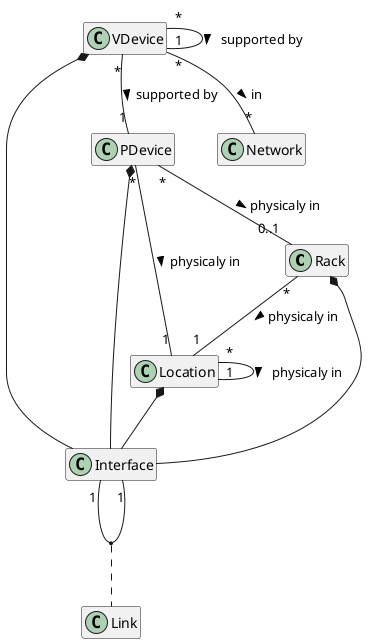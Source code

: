 @startuml Classes primitives
hide empty member

Rack *-- Interface
Location *-- Interface
PDevice *-- Interface
VDevice *-- Interface

Rack "*" -- "1" Location : physicaly in >
Location "*" -- "1" Location : physicaly in >
PDevice "*" -- "1" Location : physicaly in >
PDevice "*" -- "0..1" Rack : physicaly in >
VDevice "*" -- "1" PDevice : supported by >
VDevice "*" -- "1" VDevice : supported by >
VDevice "*" -- "*" Network : in >
"Interface" "1" -- "1" "Interface"
(Interface, Interface) . Link

@enduml